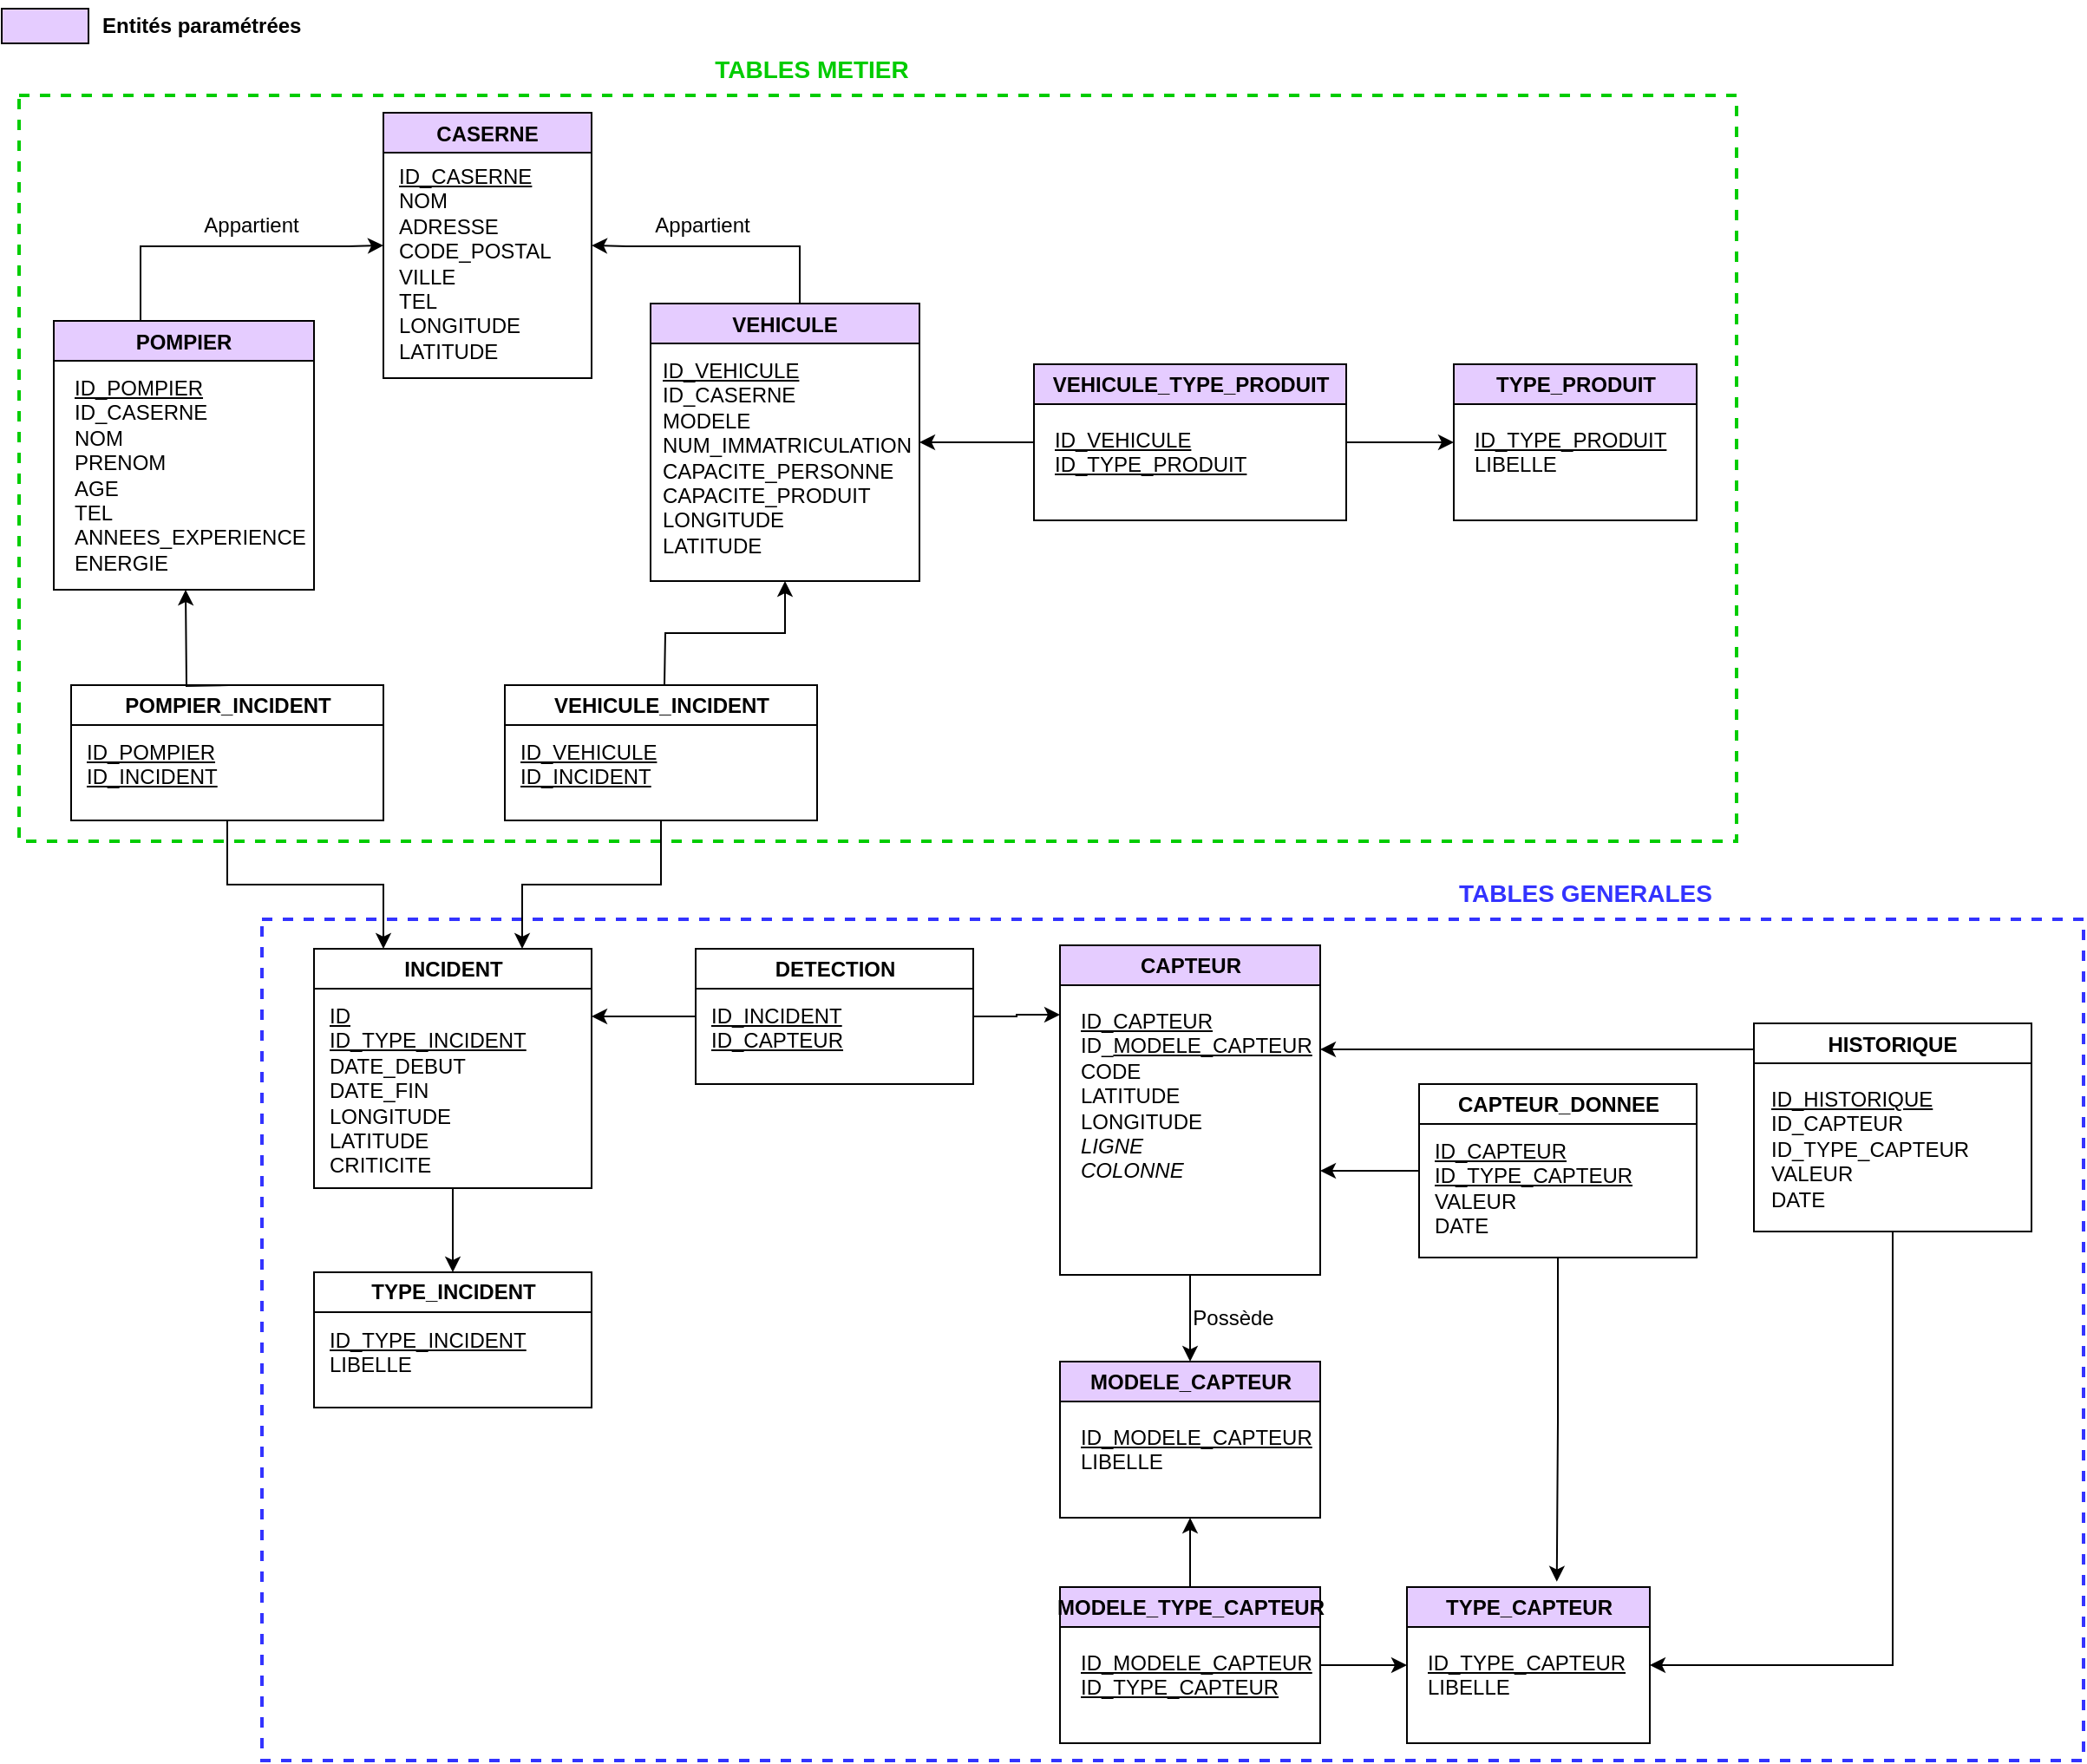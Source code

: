 <mxfile version="15.9.4" type="device"><diagram id="u2Nxqs_oV3LtUsY1vZVY" name="Page-1"><mxGraphModel dx="1102" dy="558" grid="1" gridSize="10" guides="1" tooltips="1" connect="1" arrows="1" fold="1" page="1" pageScale="1" pageWidth="827" pageHeight="1169" math="0" shadow="0"><root><mxCell id="0"/><mxCell id="1" parent="0"/><mxCell id="rucxLjvYod35tvfgLi4Z-21" value="" style="rounded=0;whiteSpace=wrap;html=1;dashed=1;fontSize=14;fontColor=#00CC00;strokeColor=#00CC00;strokeWidth=2;fillColor=none;" parent="1" vertex="1"><mxGeometry x="20" y="60" width="990" height="430" as="geometry"/></mxCell><mxCell id="rucxLjvYod35tvfgLi4Z-19" value="" style="rounded=0;whiteSpace=wrap;html=1;fillColor=none;strokeColor=#3333FF;strokeWidth=2;dashed=1;" parent="1" vertex="1"><mxGeometry x="160" y="535" width="1050" height="485" as="geometry"/></mxCell><mxCell id="zqrPinWkNiEjcgO9aKut-1" value="CASERNE" style="swimlane;fillColor=#E5CCFF;" parent="1" vertex="1"><mxGeometry x="230" y="70" width="120" height="153" as="geometry"/></mxCell><mxCell id="zqrPinWkNiEjcgO9aKut-10" value="&lt;u&gt;ID_CASERNE&lt;/u&gt;&lt;div align=&quot;left&quot;&gt;NOM&lt;/div&gt;&lt;div align=&quot;left&quot;&gt;ADRESSE&lt;/div&gt;&lt;div align=&quot;left&quot;&gt;CODE_POSTAL&lt;br&gt;&lt;/div&gt;&lt;div align=&quot;left&quot;&gt;VILLE&lt;br&gt;&lt;/div&gt;&lt;div align=&quot;left&quot;&gt;TEL&lt;/div&gt;&lt;div align=&quot;left&quot;&gt;LONGITUDE&lt;/div&gt;&lt;div align=&quot;left&quot;&gt;LATITUDE&lt;br&gt;&lt;/div&gt;&lt;div align=&quot;left&quot;&gt;&lt;u&gt;&lt;br&gt;&lt;/u&gt;&lt;/div&gt;" style="text;html=1;align=left;verticalAlign=top;resizable=0;points=[];autosize=1;strokeColor=none;fillColor=none;" parent="zqrPinWkNiEjcgO9aKut-1" vertex="1"><mxGeometry x="7" y="23" width="100" height="130" as="geometry"/></mxCell><mxCell id="YEYuw8IOLWuIK2q0FcFB-3" style="edgeStyle=orthogonalEdgeStyle;rounded=0;orthogonalLoop=1;jettySize=auto;html=1;entryX=1;entryY=0.5;entryDx=0;entryDy=0;" parent="1" source="zqrPinWkNiEjcgO9aKut-2" target="zqrPinWkNiEjcgO9aKut-1" edge="1"><mxGeometry relative="1" as="geometry"><Array as="points"><mxPoint x="470" y="147"/><mxPoint x="370" y="147"/></Array></mxGeometry></mxCell><mxCell id="zqrPinWkNiEjcgO9aKut-2" value="VEHICULE" style="swimlane;startSize=23;fillColor=#E5CCFF;" parent="1" vertex="1"><mxGeometry x="384" y="180" width="155" height="160" as="geometry"/></mxCell><mxCell id="zqrPinWkNiEjcgO9aKut-12" value="&lt;div align=&quot;left&quot;&gt;&lt;u&gt;ID_VEHICULE&lt;/u&gt;&lt;/div&gt;&lt;div align=&quot;left&quot;&gt;ID_CASERNE&lt;u&gt;&lt;br&gt;&lt;/u&gt;&lt;/div&gt;&lt;div align=&quot;left&quot;&gt;MODELE&lt;/div&gt;&lt;div align=&quot;left&quot;&gt;NUM_IMMATRICULATION&lt;/div&gt;&lt;div align=&quot;left&quot;&gt;CAPACITE_PERSONNE&lt;/div&gt;&lt;div align=&quot;left&quot;&gt;CAPACITE_PRODUIT&lt;br&gt;&lt;/div&gt;&lt;div align=&quot;left&quot;&gt;LONGITUDE&lt;/div&gt;&lt;div align=&quot;left&quot;&gt;LATITUDE&lt;br&gt;&lt;/div&gt;&lt;div align=&quot;left&quot;&gt;&lt;br&gt;&lt;/div&gt;" style="text;html=1;align=left;verticalAlign=top;resizable=0;points=[];autosize=1;strokeColor=none;fillColor=none;" parent="zqrPinWkNiEjcgO9aKut-2" vertex="1"><mxGeometry x="5" y="25" width="150" height="130" as="geometry"/></mxCell><mxCell id="YEYuw8IOLWuIK2q0FcFB-1" style="edgeStyle=orthogonalEdgeStyle;rounded=0;orthogonalLoop=1;jettySize=auto;html=1;entryX=0;entryY=0.5;entryDx=0;entryDy=0;" parent="1" source="zqrPinWkNiEjcgO9aKut-6" target="zqrPinWkNiEjcgO9aKut-1" edge="1"><mxGeometry relative="1" as="geometry"><Array as="points"><mxPoint x="90" y="147"/><mxPoint x="210" y="147"/></Array></mxGeometry></mxCell><mxCell id="zqrPinWkNiEjcgO9aKut-6" value="POMPIER" style="swimlane;fillColor=#E5CCFF;" parent="1" vertex="1"><mxGeometry x="40" y="190" width="150" height="155" as="geometry"/></mxCell><mxCell id="zqrPinWkNiEjcgO9aKut-11" value="&lt;div align=&quot;left&quot;&gt;&lt;u&gt;ID_POMPIER&lt;/u&gt;&lt;/div&gt;&lt;div align=&quot;left&quot;&gt;ID_CASERNE&lt;u&gt;&lt;br&gt;&lt;/u&gt;&lt;/div&gt;&lt;div align=&quot;left&quot;&gt;NOM&lt;/div&gt;&lt;div align=&quot;left&quot;&gt;PRENOM&lt;/div&gt;&lt;div align=&quot;left&quot;&gt;AGE&lt;br&gt;&lt;/div&gt;&lt;div&gt;TEL&lt;/div&gt;&lt;div&gt;ANNEES_EXPERIENCE&lt;br&gt;&lt;/div&gt;&lt;div&gt;ENERGIE&lt;br&gt;&lt;/div&gt;" style="text;html=1;align=left;verticalAlign=top;resizable=0;points=[];autosize=1;strokeColor=none;fillColor=none;" parent="zqrPinWkNiEjcgO9aKut-6" vertex="1"><mxGeometry x="10" y="25" width="140" height="120" as="geometry"/></mxCell><mxCell id="YEYuw8IOLWuIK2q0FcFB-7" style="edgeStyle=orthogonalEdgeStyle;rounded=0;orthogonalLoop=1;jettySize=auto;html=1;exitX=0.5;exitY=0;exitDx=0;exitDy=0;entryX=0.5;entryY=1;entryDx=0;entryDy=0;" parent="1" edge="1"><mxGeometry relative="1" as="geometry"><mxPoint x="141" y="400" as="sourcePoint"/><mxPoint x="116" y="345" as="targetPoint"/></mxGeometry></mxCell><mxCell id="YEYuw8IOLWuIK2q0FcFB-10" style="edgeStyle=orthogonalEdgeStyle;rounded=0;orthogonalLoop=1;jettySize=auto;html=1;" parent="1" target="zqrPinWkNiEjcgO9aKut-2" edge="1"><mxGeometry relative="1" as="geometry"><mxPoint x="392" y="400" as="sourcePoint"/><mxPoint x="437" y="350" as="targetPoint"/></mxGeometry></mxCell><mxCell id="YEYuw8IOLWuIK2q0FcFB-12" style="edgeStyle=orthogonalEdgeStyle;rounded=0;orthogonalLoop=1;jettySize=auto;html=1;exitX=0.5;exitY=1;exitDx=0;exitDy=0;entryX=0.75;entryY=0;entryDx=0;entryDy=0;" parent="1" source="zqrPinWkNiEjcgO9aKut-18" target="YEYuw8IOLWuIK2q0FcFB-5" edge="1"><mxGeometry relative="1" as="geometry"/></mxCell><mxCell id="zqrPinWkNiEjcgO9aKut-18" value="VEHICULE_INCIDENT" style="swimlane;fontFamily=Helvetica;fontSize=12;fontColor=default;fillColor=none;gradientColor=none;html=1;startSize=23;" parent="1" vertex="1"><mxGeometry x="300" y="400" width="180" height="78" as="geometry"/></mxCell><mxCell id="zqrPinWkNiEjcgO9aKut-26" value="&lt;div align=&quot;left&quot;&gt;&lt;u&gt;ID_VEHICULE&lt;/u&gt;&lt;/div&gt;&lt;div align=&quot;left&quot;&gt;&lt;u&gt;ID_INCIDENT&lt;br&gt;&lt;/u&gt;&lt;/div&gt;" style="text;html=1;align=left;verticalAlign=top;resizable=0;points=[];autosize=1;strokeColor=none;fillColor=none;" parent="zqrPinWkNiEjcgO9aKut-18" vertex="1"><mxGeometry x="7" y="25" width="90" height="30" as="geometry"/></mxCell><mxCell id="rucxLjvYod35tvfgLi4Z-6" style="edgeStyle=orthogonalEdgeStyle;rounded=0;orthogonalLoop=1;jettySize=auto;html=1;entryX=0.5;entryY=0;entryDx=0;entryDy=0;" parent="1" source="zqrPinWkNiEjcgO9aKut-32" target="rucxLjvYod35tvfgLi4Z-4" edge="1"><mxGeometry relative="1" as="geometry"/></mxCell><mxCell id="zqrPinWkNiEjcgO9aKut-32" value="CAPTEUR" style="swimlane;fontFamily=Helvetica;fontSize=12;fontColor=default;fillColor=#E5CCFF;gradientColor=none;html=1;" parent="1" vertex="1"><mxGeometry x="620" y="550" width="150" height="190" as="geometry"/></mxCell><mxCell id="zqrPinWkNiEjcgO9aKut-33" value="&lt;div align=&quot;left&quot;&gt;&lt;u&gt;ID_CAPTEUR&lt;/u&gt;&lt;/div&gt;&lt;div align=&quot;left&quot;&gt;ID_&lt;u&gt;MODELE_CAPTEUR&lt;br&gt;&lt;/u&gt;&lt;/div&gt;&lt;div align=&quot;left&quot;&gt;CODE&lt;/div&gt;&lt;div&gt;LATITUDE&lt;/div&gt;&lt;div&gt;LONGITUDE&lt;/div&gt;&lt;div&gt;&lt;i&gt;LIGNE&lt;/i&gt;&lt;/div&gt;&lt;div&gt;&lt;i&gt;COLONNE&lt;/i&gt;&lt;/div&gt;&lt;div&gt;&lt;br&gt;&lt;/div&gt;&lt;div&gt;&lt;br&gt;&lt;/div&gt;" style="text;html=1;align=left;verticalAlign=top;resizable=0;points=[];autosize=1;strokeColor=none;fillColor=none;" parent="zqrPinWkNiEjcgO9aKut-32" vertex="1"><mxGeometry x="10" y="30" width="140" height="130" as="geometry"/></mxCell><mxCell id="rucxLjvYod35tvfgLi4Z-10" style="edgeStyle=orthogonalEdgeStyle;rounded=0;orthogonalLoop=1;jettySize=auto;html=1;" parent="1" source="zqrPinWkNiEjcgO9aKut-46" target="rucxLjvYod35tvfgLi4Z-4" edge="1"><mxGeometry relative="1" as="geometry"/></mxCell><mxCell id="rucxLjvYod35tvfgLi4Z-11" style="edgeStyle=orthogonalEdgeStyle;rounded=0;orthogonalLoop=1;jettySize=auto;html=1;" parent="1" source="zqrPinWkNiEjcgO9aKut-46" target="rucxLjvYod35tvfgLi4Z-7" edge="1"><mxGeometry relative="1" as="geometry"><mxPoint x="760" y="950" as="sourcePoint"/><mxPoint x="820" y="960" as="targetPoint"/><Array as="points"/></mxGeometry></mxCell><mxCell id="zqrPinWkNiEjcgO9aKut-46" value="MODELE_TYPE_CAPTEUR" style="swimlane;fontFamily=Helvetica;fontSize=12;fontColor=default;fillColor=#E5CCFF;gradientColor=none;html=1;" parent="1" vertex="1"><mxGeometry x="620" y="920" width="150" height="90" as="geometry"/></mxCell><mxCell id="zqrPinWkNiEjcgO9aKut-47" value="&lt;div align=&quot;left&quot;&gt;&lt;u&gt;ID_MODELE_CAPTEUR&lt;/u&gt;&lt;/div&gt;&lt;u&gt;ID_TYPE_CAPTEUR&lt;/u&gt;&lt;br&gt;&lt;div&gt;&lt;br&gt;&lt;/div&gt;&lt;div&gt;&lt;br&gt;&lt;/div&gt;" style="text;html=1;align=left;verticalAlign=top;resizable=0;points=[];autosize=1;strokeColor=none;fillColor=none;" parent="zqrPinWkNiEjcgO9aKut-46" vertex="1"><mxGeometry x="10" y="30" width="140" height="60" as="geometry"/></mxCell><mxCell id="rucxLjvYod35tvfgLi4Z-1" style="edgeStyle=orthogonalEdgeStyle;rounded=0;orthogonalLoop=1;jettySize=auto;html=1;exitX=0.125;exitY=0.125;exitDx=0;exitDy=0;exitPerimeter=0;" parent="1" source="zqrPinWkNiEjcgO9aKut-54" edge="1"><mxGeometry relative="1" as="geometry"><mxPoint x="770" y="610" as="targetPoint"/></mxGeometry></mxCell><mxCell id="ojX9lFf4ETIFgb8S15iy-1" style="edgeStyle=orthogonalEdgeStyle;rounded=0;orthogonalLoop=1;jettySize=auto;html=1;exitX=0.5;exitY=1;exitDx=0;exitDy=0;entryX=1;entryY=0.5;entryDx=0;entryDy=0;" parent="1" source="zqrPinWkNiEjcgO9aKut-54" target="rucxLjvYod35tvfgLi4Z-7" edge="1"><mxGeometry relative="1" as="geometry"/></mxCell><mxCell id="zqrPinWkNiEjcgO9aKut-54" value="HISTORIQUE" style="swimlane;startSize=23;" parent="1" vertex="1"><mxGeometry x="1020" y="595" width="160" height="120" as="geometry"/></mxCell><mxCell id="zqrPinWkNiEjcgO9aKut-55" value="&lt;div align=&quot;left&quot;&gt;&lt;u&gt;ID_HISTORIQUE&lt;/u&gt;&lt;/div&gt;&lt;div align=&quot;left&quot;&gt;ID_CAPTEUR&lt;u&gt;&lt;br&gt;&lt;/u&gt;&lt;/div&gt;&lt;div&gt;ID_TYPE_CAPTEUR&lt;br&gt;&lt;div&gt;VALEUR&lt;/div&gt;&lt;div&gt;DATE&lt;/div&gt;&lt;/div&gt;" style="text;html=1;align=left;verticalAlign=top;resizable=0;points=[];autosize=1;strokeColor=none;fillColor=none;" parent="zqrPinWkNiEjcgO9aKut-54" vertex="1"><mxGeometry x="8" y="30" width="120" height="80" as="geometry"/></mxCell><mxCell id="zqrPinWkNiEjcgO9aKut-61" value="" style="rounded=0;whiteSpace=wrap;html=1;fontFamily=Helvetica;fontSize=12;fontColor=default;fillColor=#E5CCFF;gradientColor=none;" parent="1" vertex="1"><mxGeometry x="10" y="10" width="50" height="20" as="geometry"/></mxCell><mxCell id="zqrPinWkNiEjcgO9aKut-62" value="Entités paramétrées" style="text;html=1;strokeColor=none;fillColor=none;align=left;verticalAlign=middle;whiteSpace=wrap;rounded=0;fontFamily=Helvetica;fontSize=12;fontColor=default;fontStyle=1" parent="1" vertex="1"><mxGeometry x="66" y="5" width="140" height="30" as="geometry"/></mxCell><mxCell id="YEYuw8IOLWuIK2q0FcFB-2" value="Appartient" style="text;html=1;strokeColor=none;fillColor=none;align=center;verticalAlign=middle;whiteSpace=wrap;rounded=0;" parent="1" vertex="1"><mxGeometry x="124" y="120" width="60" height="30" as="geometry"/></mxCell><mxCell id="YEYuw8IOLWuIK2q0FcFB-4" value="Appartient" style="text;html=1;strokeColor=none;fillColor=none;align=center;verticalAlign=middle;whiteSpace=wrap;rounded=0;" parent="1" vertex="1"><mxGeometry x="384" y="120" width="60" height="30" as="geometry"/></mxCell><mxCell id="YEYuw8IOLWuIK2q0FcFB-5" value="INCIDENT" style="swimlane;fontFamily=Helvetica;fontSize=12;fontColor=default;fillColor=none;gradientColor=none;html=1;" parent="1" vertex="1"><mxGeometry x="190" y="552" width="160" height="138" as="geometry"/></mxCell><mxCell id="YEYuw8IOLWuIK2q0FcFB-6" value="&lt;div align=&quot;left&quot;&gt;&lt;u&gt;ID&lt;/u&gt;&lt;/div&gt;&lt;div align=&quot;left&quot;&gt;&lt;u&gt;ID_TYPE_INCIDENT&lt;/u&gt;&lt;br&gt;&lt;/div&gt;&lt;div&gt;DATE_DEBUT&lt;/div&gt;&lt;div&gt;DATE_FIN&lt;/div&gt;&lt;div&gt;LONGITUDE&lt;/div&gt;&lt;div&gt;LATITUDE&lt;br&gt;&lt;/div&gt;&lt;div&gt;CRITICITE&lt;br&gt;&lt;/div&gt;" style="text;html=1;align=left;verticalAlign=top;resizable=0;points=[];autosize=1;strokeColor=none;fillColor=none;" parent="YEYuw8IOLWuIK2q0FcFB-5" vertex="1"><mxGeometry x="7" y="25" width="120" height="100" as="geometry"/></mxCell><mxCell id="YEYuw8IOLWuIK2q0FcFB-11" style="edgeStyle=orthogonalEdgeStyle;rounded=0;orthogonalLoop=1;jettySize=auto;html=1;exitX=0.5;exitY=1;exitDx=0;exitDy=0;entryX=0.25;entryY=0;entryDx=0;entryDy=0;" parent="1" source="YEYuw8IOLWuIK2q0FcFB-8" target="YEYuw8IOLWuIK2q0FcFB-5" edge="1"><mxGeometry relative="1" as="geometry"/></mxCell><mxCell id="YEYuw8IOLWuIK2q0FcFB-8" value="POMPIER_INCIDENT" style="swimlane;fontFamily=Helvetica;fontSize=12;fontColor=default;fillColor=none;gradientColor=none;html=1;startSize=23;" parent="1" vertex="1"><mxGeometry x="50" y="400" width="180" height="78" as="geometry"/></mxCell><mxCell id="YEYuw8IOLWuIK2q0FcFB-9" value="&lt;div align=&quot;left&quot;&gt;&lt;u&gt;ID_POMPIER&lt;/u&gt;&lt;/div&gt;&lt;div align=&quot;left&quot;&gt;&lt;u&gt;ID_INCIDENT&lt;/u&gt;&lt;/div&gt;" style="text;html=1;align=left;verticalAlign=top;resizable=0;points=[];autosize=1;strokeColor=none;fillColor=none;" parent="YEYuw8IOLWuIK2q0FcFB-8" vertex="1"><mxGeometry x="7" y="25" width="80" height="30" as="geometry"/></mxCell><mxCell id="YEYuw8IOLWuIK2q0FcFB-15" style="edgeStyle=orthogonalEdgeStyle;rounded=0;orthogonalLoop=1;jettySize=auto;html=1;" parent="1" source="YEYuw8IOLWuIK2q0FcFB-13" edge="1"><mxGeometry relative="1" as="geometry"><mxPoint x="350" y="591" as="targetPoint"/></mxGeometry></mxCell><mxCell id="YEYuw8IOLWuIK2q0FcFB-16" style="edgeStyle=orthogonalEdgeStyle;rounded=0;orthogonalLoop=1;jettySize=auto;html=1;" parent="1" source="YEYuw8IOLWuIK2q0FcFB-13" target="zqrPinWkNiEjcgO9aKut-32" edge="1"><mxGeometry relative="1" as="geometry"><mxPoint x="620" y="590" as="targetPoint"/><mxPoint x="570" y="591" as="sourcePoint"/><Array as="points"><mxPoint x="595" y="591"/><mxPoint x="595" y="590"/></Array></mxGeometry></mxCell><mxCell id="YEYuw8IOLWuIK2q0FcFB-13" value="DETECTION" style="swimlane;fontFamily=Helvetica;fontSize=12;fontColor=default;fillColor=none;gradientColor=none;html=1;" parent="1" vertex="1"><mxGeometry x="410" y="552" width="160" height="78" as="geometry"/></mxCell><mxCell id="YEYuw8IOLWuIK2q0FcFB-14" value="&lt;div&gt;&lt;u&gt;ID_INCIDENT&lt;/u&gt;&lt;/div&gt;&lt;div&gt;&lt;u&gt;ID_CAPTEUR&lt;/u&gt;&lt;br&gt;&lt;/div&gt;" style="text;html=1;align=left;verticalAlign=top;resizable=0;points=[];autosize=1;strokeColor=none;fillColor=none;" parent="YEYuw8IOLWuIK2q0FcFB-13" vertex="1"><mxGeometry x="7" y="25" width="90" height="30" as="geometry"/></mxCell><mxCell id="YEYuw8IOLWuIK2q0FcFB-20" value="Possède" style="text;html=1;strokeColor=none;fillColor=none;align=center;verticalAlign=middle;whiteSpace=wrap;rounded=0;" parent="1" vertex="1"><mxGeometry x="690" y="750" width="60" height="30" as="geometry"/></mxCell><mxCell id="rucxLjvYod35tvfgLi4Z-4" value="MODELE_CAPTEUR" style="swimlane;fontFamily=Helvetica;fontSize=12;fontColor=default;fillColor=#E5CCFF;gradientColor=none;html=1;" parent="1" vertex="1"><mxGeometry x="620" y="790" width="150" height="90" as="geometry"/></mxCell><mxCell id="rucxLjvYod35tvfgLi4Z-5" value="&lt;div align=&quot;left&quot;&gt;&lt;u&gt;ID_MODELE_CAPTEUR&lt;/u&gt;&lt;/div&gt;LIBELLE&lt;br&gt;&lt;div&gt;&lt;br&gt;&lt;/div&gt;&lt;div&gt;&lt;br&gt;&lt;/div&gt;" style="text;html=1;align=left;verticalAlign=top;resizable=0;points=[];autosize=1;strokeColor=none;fillColor=none;" parent="rucxLjvYod35tvfgLi4Z-4" vertex="1"><mxGeometry x="10" y="30" width="140" height="60" as="geometry"/></mxCell><mxCell id="rucxLjvYod35tvfgLi4Z-7" value="TYPE_CAPTEUR" style="swimlane;fontFamily=Helvetica;fontSize=12;fontColor=default;fillColor=#E5CCFF;gradientColor=none;html=1;" parent="1" vertex="1"><mxGeometry x="820" y="920" width="140" height="90" as="geometry"/></mxCell><mxCell id="rucxLjvYod35tvfgLi4Z-8" value="&lt;div align=&quot;left&quot;&gt;&lt;u&gt;ID_TYPE_CAPTEUR&lt;/u&gt;&lt;/div&gt;LIBELLE&lt;br&gt;&lt;div&gt;&lt;br&gt;&lt;/div&gt;&lt;div&gt;&lt;br&gt;&lt;/div&gt;" style="text;html=1;align=left;verticalAlign=top;resizable=0;points=[];autosize=1;strokeColor=none;fillColor=none;" parent="rucxLjvYod35tvfgLi4Z-7" vertex="1"><mxGeometry x="10" y="30" width="120" height="60" as="geometry"/></mxCell><mxCell id="rucxLjvYod35tvfgLi4Z-16" style="edgeStyle=orthogonalEdgeStyle;rounded=0;orthogonalLoop=1;jettySize=auto;html=1;" parent="1" source="rucxLjvYod35tvfgLi4Z-14" edge="1"><mxGeometry relative="1" as="geometry"><mxPoint x="770" y="680" as="targetPoint"/></mxGeometry></mxCell><mxCell id="rucxLjvYod35tvfgLi4Z-18" style="edgeStyle=orthogonalEdgeStyle;rounded=0;orthogonalLoop=1;jettySize=auto;html=1;entryX=0.617;entryY=-0.035;entryDx=0;entryDy=0;entryPerimeter=0;" parent="1" source="rucxLjvYod35tvfgLi4Z-14" target="rucxLjvYod35tvfgLi4Z-7" edge="1"><mxGeometry relative="1" as="geometry"/></mxCell><mxCell id="rucxLjvYod35tvfgLi4Z-14" value="CAPTEUR_DONNEE" style="swimlane;fontFamily=Helvetica;fontSize=12;fontColor=default;fillColor=none;gradientColor=none;html=1;" parent="1" vertex="1"><mxGeometry x="827" y="630" width="160" height="100" as="geometry"/></mxCell><mxCell id="rucxLjvYod35tvfgLi4Z-15" value="&lt;div&gt;&lt;u&gt;ID_CAPTEUR&lt;/u&gt;&lt;/div&gt;&lt;div&gt;&lt;u&gt;ID_TYPE_CAPTEUR&lt;/u&gt;&lt;/div&gt;&lt;div&gt;VALEUR&lt;/div&gt;&lt;div&gt;DATE&lt;u&gt;&lt;br&gt;&lt;/u&gt;&lt;/div&gt;" style="text;html=1;align=left;verticalAlign=top;resizable=0;points=[];autosize=1;strokeColor=none;fillColor=none;" parent="rucxLjvYod35tvfgLi4Z-14" vertex="1"><mxGeometry x="7" y="25" width="120" height="60" as="geometry"/></mxCell><mxCell id="rucxLjvYod35tvfgLi4Z-20" value="TABLES GENERALES" style="text;html=1;strokeColor=none;fillColor=none;align=center;verticalAlign=middle;whiteSpace=wrap;rounded=0;dashed=1;fontStyle=1;fontSize=14;fontColor=#3333FF;" parent="1" vertex="1"><mxGeometry x="840" y="505" width="166" height="30" as="geometry"/></mxCell><mxCell id="rucxLjvYod35tvfgLi4Z-22" value="TABLES METIER" style="text;html=1;strokeColor=none;fillColor=none;align=center;verticalAlign=middle;whiteSpace=wrap;rounded=0;dashed=1;fontStyle=1;fontSize=14;fontColor=#00CC00;" parent="1" vertex="1"><mxGeometry x="394" y="30" width="166" height="30" as="geometry"/></mxCell><mxCell id="rucxLjvYod35tvfgLi4Z-29" style="edgeStyle=orthogonalEdgeStyle;rounded=0;orthogonalLoop=1;jettySize=auto;html=1;exitX=0.5;exitY=1;exitDx=0;exitDy=0;entryX=0.5;entryY=0;entryDx=0;entryDy=0;fontSize=14;fontColor=#00CC00;" parent="1" source="YEYuw8IOLWuIK2q0FcFB-5" target="rucxLjvYod35tvfgLi4Z-26" edge="1"><mxGeometry relative="1" as="geometry"><mxPoint x="270" y="804" as="sourcePoint"/></mxGeometry></mxCell><mxCell id="rucxLjvYod35tvfgLi4Z-26" value="TYPE_INCIDENT" style="swimlane;fontFamily=Helvetica;fontSize=12;fontColor=default;fillColor=none;gradientColor=none;html=1;startSize=23;" parent="1" vertex="1"><mxGeometry x="190" y="738.5" width="160" height="78" as="geometry"/></mxCell><mxCell id="rucxLjvYod35tvfgLi4Z-27" value="&lt;div align=&quot;left&quot;&gt;&lt;u&gt;ID_TYPE_INCIDENT&lt;/u&gt;&lt;/div&gt;LIBELLE" style="text;html=1;align=left;verticalAlign=top;resizable=0;points=[];autosize=1;strokeColor=none;fillColor=none;" parent="rucxLjvYod35tvfgLi4Z-26" vertex="1"><mxGeometry x="7" y="25" width="120" height="30" as="geometry"/></mxCell><mxCell id="StVijLuI7MDC6LhL6j0R-1" style="edgeStyle=orthogonalEdgeStyle;rounded=0;orthogonalLoop=1;jettySize=auto;html=1;" edge="1" parent="1" source="StVijLuI7MDC6LhL6j0R-2" target="StVijLuI7MDC6LhL6j0R-4"><mxGeometry relative="1" as="geometry"><mxPoint x="740" y="210" as="sourcePoint"/><mxPoint x="800" y="220" as="targetPoint"/><Array as="points"/></mxGeometry></mxCell><mxCell id="StVijLuI7MDC6LhL6j0R-6" style="edgeStyle=orthogonalEdgeStyle;rounded=0;orthogonalLoop=1;jettySize=auto;html=1;" edge="1" parent="1" source="StVijLuI7MDC6LhL6j0R-2" target="zqrPinWkNiEjcgO9aKut-2"><mxGeometry relative="1" as="geometry"/></mxCell><mxCell id="StVijLuI7MDC6LhL6j0R-2" value="VEHICULE_TYPE_PRODUIT" style="swimlane;fontFamily=Helvetica;fontSize=12;fontColor=default;fillColor=#E5CCFF;gradientColor=none;html=1;" vertex="1" parent="1"><mxGeometry x="605" y="215" width="180" height="90" as="geometry"/></mxCell><mxCell id="StVijLuI7MDC6LhL6j0R-3" value="&lt;div align=&quot;left&quot;&gt;&lt;u&gt;ID_VEHICULE&lt;/u&gt;&lt;/div&gt;&lt;u&gt;ID_TYPE_PRODUIT&lt;/u&gt;&lt;br&gt;&lt;div&gt;&lt;br&gt;&lt;/div&gt;&lt;div&gt;&lt;br&gt;&lt;/div&gt;" style="text;html=1;align=left;verticalAlign=top;resizable=0;points=[];autosize=1;strokeColor=none;fillColor=none;" vertex="1" parent="StVijLuI7MDC6LhL6j0R-2"><mxGeometry x="10" y="30" width="120" height="60" as="geometry"/></mxCell><mxCell id="StVijLuI7MDC6LhL6j0R-4" value="TYPE_PRODUIT" style="swimlane;fontFamily=Helvetica;fontSize=12;fontColor=default;fillColor=#E5CCFF;gradientColor=none;html=1;" vertex="1" parent="1"><mxGeometry x="847" y="215" width="140" height="90" as="geometry"/></mxCell><mxCell id="StVijLuI7MDC6LhL6j0R-5" value="&lt;div align=&quot;left&quot;&gt;&lt;u&gt;ID_TYPE_PRODUIT&lt;/u&gt;&lt;/div&gt;LIBELLE&lt;br&gt;&lt;div&gt;&lt;br&gt;&lt;/div&gt;&lt;div&gt;&lt;br&gt;&lt;/div&gt;" style="text;html=1;align=left;verticalAlign=top;resizable=0;points=[];autosize=1;strokeColor=none;fillColor=none;" vertex="1" parent="StVijLuI7MDC6LhL6j0R-4"><mxGeometry x="10" y="30" width="120" height="60" as="geometry"/></mxCell></root></mxGraphModel></diagram></mxfile>